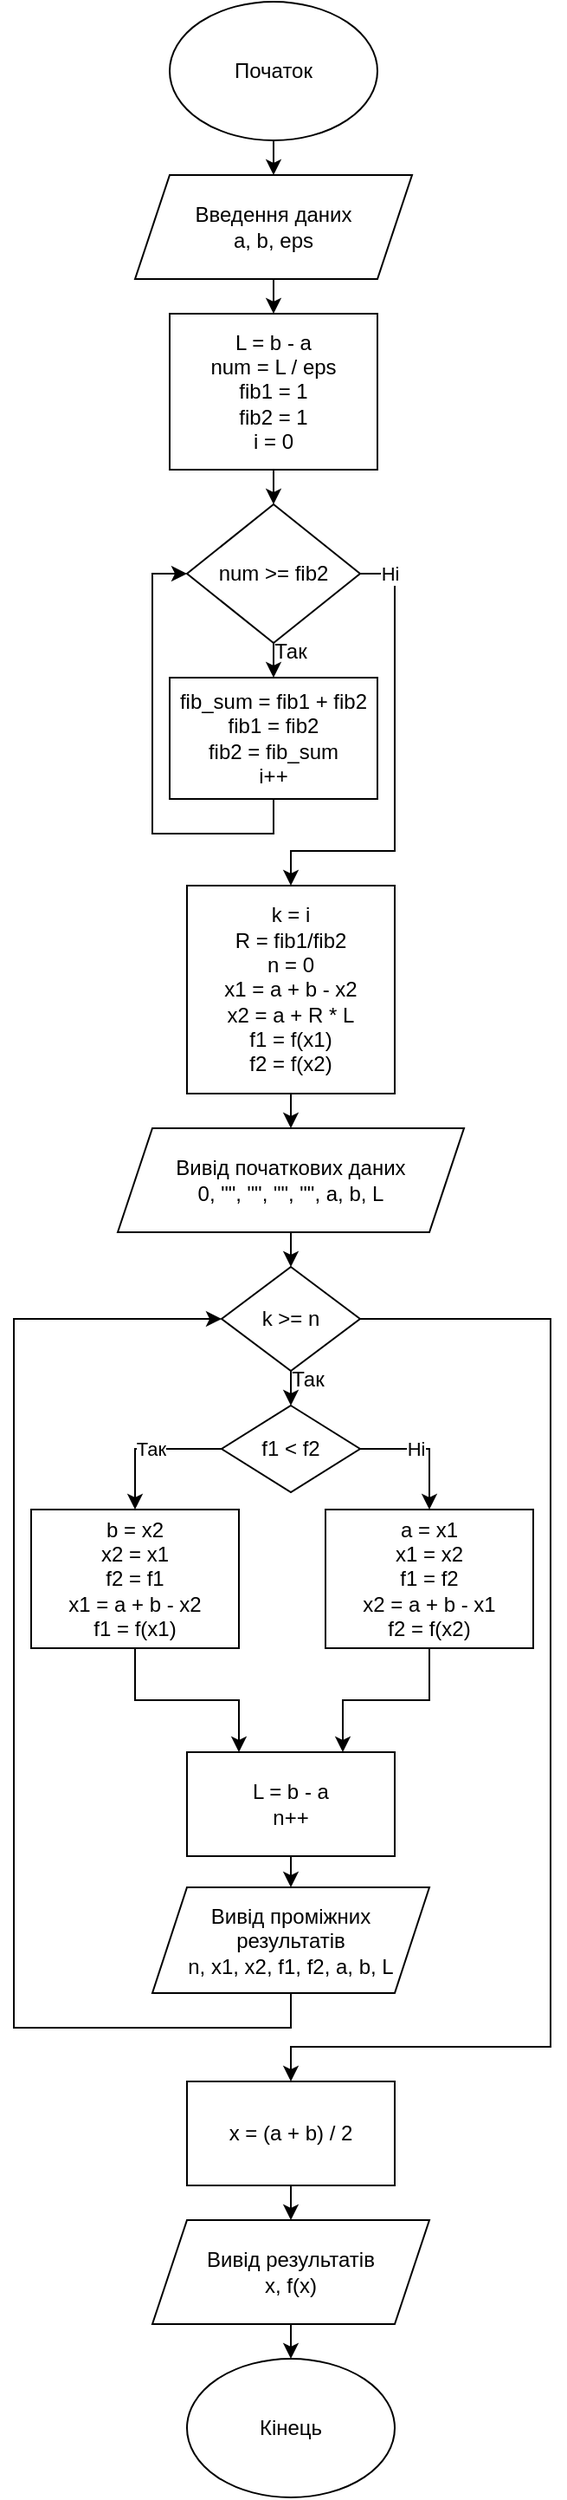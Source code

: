 <mxfile version="20.4.1" type="device"><diagram id="C5RBs43oDa-KdzZeNtuy" name="Page-1"><mxGraphModel dx="561" dy="487" grid="1" gridSize="10" guides="1" tooltips="1" connect="1" arrows="1" fold="1" page="1" pageScale="1" pageWidth="827" pageHeight="1169" math="0" shadow="0"><root><mxCell id="WIyWlLk6GJQsqaUBKTNV-0"/><mxCell id="WIyWlLk6GJQsqaUBKTNV-1" parent="WIyWlLk6GJQsqaUBKTNV-0"/><mxCell id="04S2SphbcFlPPTCbcC2E-5" style="edgeStyle=orthogonalEdgeStyle;rounded=0;orthogonalLoop=1;jettySize=auto;html=1;exitX=0.5;exitY=1;exitDx=0;exitDy=0;entryX=0.5;entryY=0;entryDx=0;entryDy=0;" edge="1" parent="WIyWlLk6GJQsqaUBKTNV-1" source="04S2SphbcFlPPTCbcC2E-0" target="04S2SphbcFlPPTCbcC2E-4"><mxGeometry relative="1" as="geometry"/></mxCell><mxCell id="04S2SphbcFlPPTCbcC2E-0" value="Початок" style="ellipse;whiteSpace=wrap;html=1;" vertex="1" parent="WIyWlLk6GJQsqaUBKTNV-1"><mxGeometry x="330" y="20" width="120" height="80" as="geometry"/></mxCell><mxCell id="04S2SphbcFlPPTCbcC2E-1" value="Кінець" style="ellipse;whiteSpace=wrap;html=1;" vertex="1" parent="WIyWlLk6GJQsqaUBKTNV-1"><mxGeometry x="340" y="1380" width="120" height="80" as="geometry"/></mxCell><mxCell id="04S2SphbcFlPPTCbcC2E-8" style="edgeStyle=orthogonalEdgeStyle;rounded=0;orthogonalLoop=1;jettySize=auto;html=1;exitX=0.5;exitY=1;exitDx=0;exitDy=0;entryX=0.5;entryY=0;entryDx=0;entryDy=0;" edge="1" parent="WIyWlLk6GJQsqaUBKTNV-1" source="04S2SphbcFlPPTCbcC2E-2" target="04S2SphbcFlPPTCbcC2E-7"><mxGeometry relative="1" as="geometry"/></mxCell><mxCell id="04S2SphbcFlPPTCbcC2E-2" value="L = b - a&lt;br&gt;num = L / eps&lt;br&gt;fib1 = 1&lt;br&gt;fib2 = 1&lt;br&gt;i = 0" style="rounded=0;whiteSpace=wrap;html=1;" vertex="1" parent="WIyWlLk6GJQsqaUBKTNV-1"><mxGeometry x="330" y="200" width="120" height="90" as="geometry"/></mxCell><mxCell id="04S2SphbcFlPPTCbcC2E-6" style="edgeStyle=orthogonalEdgeStyle;rounded=0;orthogonalLoop=1;jettySize=auto;html=1;exitX=0.5;exitY=1;exitDx=0;exitDy=0;entryX=0.5;entryY=0;entryDx=0;entryDy=0;" edge="1" parent="WIyWlLk6GJQsqaUBKTNV-1" source="04S2SphbcFlPPTCbcC2E-4" target="04S2SphbcFlPPTCbcC2E-2"><mxGeometry relative="1" as="geometry"/></mxCell><mxCell id="04S2SphbcFlPPTCbcC2E-4" value="Введення даних&lt;br&gt;a, b, eps" style="shape=parallelogram;perimeter=parallelogramPerimeter;whiteSpace=wrap;html=1;fixedSize=1;" vertex="1" parent="WIyWlLk6GJQsqaUBKTNV-1"><mxGeometry x="310" y="120" width="160" height="60" as="geometry"/></mxCell><mxCell id="04S2SphbcFlPPTCbcC2E-10" style="edgeStyle=orthogonalEdgeStyle;rounded=0;orthogonalLoop=1;jettySize=auto;html=1;exitX=0.5;exitY=1;exitDx=0;exitDy=0;entryX=0.5;entryY=0;entryDx=0;entryDy=0;" edge="1" parent="WIyWlLk6GJQsqaUBKTNV-1" source="04S2SphbcFlPPTCbcC2E-7" target="04S2SphbcFlPPTCbcC2E-9"><mxGeometry relative="1" as="geometry"/></mxCell><mxCell id="04S2SphbcFlPPTCbcC2E-16" style="edgeStyle=orthogonalEdgeStyle;rounded=0;orthogonalLoop=1;jettySize=auto;html=1;exitX=1;exitY=0.5;exitDx=0;exitDy=0;entryX=0.5;entryY=0;entryDx=0;entryDy=0;" edge="1" parent="WIyWlLk6GJQsqaUBKTNV-1" source="04S2SphbcFlPPTCbcC2E-7" target="04S2SphbcFlPPTCbcC2E-13"><mxGeometry relative="1" as="geometry"><Array as="points"><mxPoint x="460" y="350"/><mxPoint x="460" y="510"/><mxPoint x="400" y="510"/></Array></mxGeometry></mxCell><mxCell id="04S2SphbcFlPPTCbcC2E-24" value="Ні" style="edgeLabel;html=1;align=center;verticalAlign=middle;resizable=0;points=[];" vertex="1" connectable="0" parent="04S2SphbcFlPPTCbcC2E-16"><mxGeometry x="-0.87" relative="1" as="geometry"><mxPoint as="offset"/></mxGeometry></mxCell><mxCell id="04S2SphbcFlPPTCbcC2E-7" value="num &amp;gt;= fib2" style="rhombus;whiteSpace=wrap;html=1;" vertex="1" parent="WIyWlLk6GJQsqaUBKTNV-1"><mxGeometry x="340" y="310" width="100" height="80" as="geometry"/></mxCell><mxCell id="04S2SphbcFlPPTCbcC2E-12" style="edgeStyle=orthogonalEdgeStyle;rounded=0;orthogonalLoop=1;jettySize=auto;html=1;exitX=0.5;exitY=1;exitDx=0;exitDy=0;entryX=0;entryY=0.5;entryDx=0;entryDy=0;" edge="1" parent="WIyWlLk6GJQsqaUBKTNV-1" source="04S2SphbcFlPPTCbcC2E-9" target="04S2SphbcFlPPTCbcC2E-7"><mxGeometry relative="1" as="geometry"><Array as="points"><mxPoint x="390" y="500"/><mxPoint x="320" y="500"/><mxPoint x="320" y="350"/></Array></mxGeometry></mxCell><mxCell id="04S2SphbcFlPPTCbcC2E-18" style="edgeStyle=orthogonalEdgeStyle;rounded=0;orthogonalLoop=1;jettySize=auto;html=1;exitX=0.5;exitY=1;exitDx=0;exitDy=0;entryX=0.5;entryY=0;entryDx=0;entryDy=0;" edge="1" parent="WIyWlLk6GJQsqaUBKTNV-1" source="04S2SphbcFlPPTCbcC2E-13" target="04S2SphbcFlPPTCbcC2E-17"><mxGeometry relative="1" as="geometry"/></mxCell><mxCell id="04S2SphbcFlPPTCbcC2E-13" value="k = i&lt;br&gt;R = fib1/fib2&lt;br&gt;n = 0&lt;br&gt;x1 = a + b - x2&lt;br&gt;x2 = a + R * L&lt;br&gt;f1 = f(x1)&lt;br&gt;f2 = f(x2)" style="rounded=0;whiteSpace=wrap;html=1;" vertex="1" parent="WIyWlLk6GJQsqaUBKTNV-1"><mxGeometry x="340" y="530" width="120" height="120" as="geometry"/></mxCell><mxCell id="04S2SphbcFlPPTCbcC2E-9" value="fib_sum = fib1 + fib2&lt;br&gt;fib1 = fib2&lt;br&gt;fib2 = fib_sum&lt;br&gt;i++" style="rounded=0;whiteSpace=wrap;html=1;" vertex="1" parent="WIyWlLk6GJQsqaUBKTNV-1"><mxGeometry x="330" y="410" width="120" height="70" as="geometry"/></mxCell><mxCell id="04S2SphbcFlPPTCbcC2E-20" style="edgeStyle=orthogonalEdgeStyle;rounded=0;orthogonalLoop=1;jettySize=auto;html=1;exitX=0.5;exitY=1;exitDx=0;exitDy=0;entryX=0.5;entryY=0;entryDx=0;entryDy=0;" edge="1" parent="WIyWlLk6GJQsqaUBKTNV-1" source="04S2SphbcFlPPTCbcC2E-17" target="04S2SphbcFlPPTCbcC2E-19"><mxGeometry relative="1" as="geometry"/></mxCell><mxCell id="04S2SphbcFlPPTCbcC2E-17" value="Вивід початкових даних&lt;br&gt;0, &quot;&quot;, &quot;&quot;, &quot;&quot;, &quot;&quot;, a, b, L" style="shape=parallelogram;perimeter=parallelogramPerimeter;whiteSpace=wrap;html=1;fixedSize=1;" vertex="1" parent="WIyWlLk6GJQsqaUBKTNV-1"><mxGeometry x="300" y="670" width="200" height="60" as="geometry"/></mxCell><mxCell id="04S2SphbcFlPPTCbcC2E-22" style="edgeStyle=orthogonalEdgeStyle;rounded=0;orthogonalLoop=1;jettySize=auto;html=1;exitX=0.5;exitY=1;exitDx=0;exitDy=0;entryX=0.5;entryY=0;entryDx=0;entryDy=0;" edge="1" parent="WIyWlLk6GJQsqaUBKTNV-1" source="04S2SphbcFlPPTCbcC2E-19" target="04S2SphbcFlPPTCbcC2E-21"><mxGeometry relative="1" as="geometry"/></mxCell><mxCell id="04S2SphbcFlPPTCbcC2E-40" style="edgeStyle=orthogonalEdgeStyle;rounded=0;orthogonalLoop=1;jettySize=auto;html=1;exitX=1;exitY=0.5;exitDx=0;exitDy=0;entryX=0.5;entryY=0;entryDx=0;entryDy=0;" edge="1" parent="WIyWlLk6GJQsqaUBKTNV-1" source="04S2SphbcFlPPTCbcC2E-19" target="04S2SphbcFlPPTCbcC2E-38"><mxGeometry relative="1" as="geometry"><Array as="points"><mxPoint x="550" y="780"/><mxPoint x="550" y="1200"/><mxPoint x="400" y="1200"/></Array></mxGeometry></mxCell><mxCell id="04S2SphbcFlPPTCbcC2E-19" value="k &amp;gt;= n" style="rhombus;whiteSpace=wrap;html=1;" vertex="1" parent="WIyWlLk6GJQsqaUBKTNV-1"><mxGeometry x="360" y="750" width="80" height="60" as="geometry"/></mxCell><mxCell id="04S2SphbcFlPPTCbcC2E-27" style="edgeStyle=orthogonalEdgeStyle;rounded=0;orthogonalLoop=1;jettySize=auto;html=1;exitX=0;exitY=0.5;exitDx=0;exitDy=0;entryX=0.5;entryY=0;entryDx=0;entryDy=0;" edge="1" parent="WIyWlLk6GJQsqaUBKTNV-1" source="04S2SphbcFlPPTCbcC2E-21" target="04S2SphbcFlPPTCbcC2E-26"><mxGeometry relative="1" as="geometry"/></mxCell><mxCell id="04S2SphbcFlPPTCbcC2E-28" value="Так" style="edgeLabel;html=1;align=center;verticalAlign=middle;resizable=0;points=[];" vertex="1" connectable="0" parent="04S2SphbcFlPPTCbcC2E-27"><mxGeometry x="-0.035" relative="1" as="geometry"><mxPoint as="offset"/></mxGeometry></mxCell><mxCell id="04S2SphbcFlPPTCbcC2E-30" style="edgeStyle=orthogonalEdgeStyle;rounded=0;orthogonalLoop=1;jettySize=auto;html=1;exitX=1;exitY=0.5;exitDx=0;exitDy=0;entryX=0.5;entryY=0;entryDx=0;entryDy=0;" edge="1" parent="WIyWlLk6GJQsqaUBKTNV-1" source="04S2SphbcFlPPTCbcC2E-21" target="04S2SphbcFlPPTCbcC2E-29"><mxGeometry relative="1" as="geometry"/></mxCell><mxCell id="04S2SphbcFlPPTCbcC2E-31" value="Ні" style="edgeLabel;html=1;align=center;verticalAlign=middle;resizable=0;points=[];" vertex="1" connectable="0" parent="04S2SphbcFlPPTCbcC2E-30"><mxGeometry x="-0.163" relative="1" as="geometry"><mxPoint as="offset"/></mxGeometry></mxCell><mxCell id="04S2SphbcFlPPTCbcC2E-21" value="f1 &amp;lt; f2" style="rhombus;whiteSpace=wrap;html=1;" vertex="1" parent="WIyWlLk6GJQsqaUBKTNV-1"><mxGeometry x="360" y="830" width="80" height="50" as="geometry"/></mxCell><mxCell id="04S2SphbcFlPPTCbcC2E-23" value="Так" style="text;html=1;strokeColor=none;fillColor=none;align=center;verticalAlign=middle;whiteSpace=wrap;rounded=0;" vertex="1" parent="WIyWlLk6GJQsqaUBKTNV-1"><mxGeometry x="370" y="380" width="60" height="30" as="geometry"/></mxCell><mxCell id="04S2SphbcFlPPTCbcC2E-25" value="Так" style="text;html=1;strokeColor=none;fillColor=none;align=center;verticalAlign=middle;whiteSpace=wrap;rounded=0;" vertex="1" parent="WIyWlLk6GJQsqaUBKTNV-1"><mxGeometry x="380" y="800" width="60" height="30" as="geometry"/></mxCell><mxCell id="04S2SphbcFlPPTCbcC2E-33" style="edgeStyle=orthogonalEdgeStyle;rounded=0;orthogonalLoop=1;jettySize=auto;html=1;exitX=0.5;exitY=1;exitDx=0;exitDy=0;entryX=0.25;entryY=0;entryDx=0;entryDy=0;" edge="1" parent="WIyWlLk6GJQsqaUBKTNV-1" source="04S2SphbcFlPPTCbcC2E-26" target="04S2SphbcFlPPTCbcC2E-32"><mxGeometry relative="1" as="geometry"/></mxCell><mxCell id="04S2SphbcFlPPTCbcC2E-26" value="b = x2&lt;br&gt;x2 = x1&lt;br&gt;f2 = f1&lt;br&gt;x1 = a + b - x2&lt;br&gt;f1 = f(x1)" style="rounded=0;whiteSpace=wrap;html=1;" vertex="1" parent="WIyWlLk6GJQsqaUBKTNV-1"><mxGeometry x="250" y="890" width="120" height="80" as="geometry"/></mxCell><mxCell id="04S2SphbcFlPPTCbcC2E-35" style="edgeStyle=orthogonalEdgeStyle;rounded=0;orthogonalLoop=1;jettySize=auto;html=1;exitX=0.5;exitY=1;exitDx=0;exitDy=0;entryX=0.75;entryY=0;entryDx=0;entryDy=0;" edge="1" parent="WIyWlLk6GJQsqaUBKTNV-1" source="04S2SphbcFlPPTCbcC2E-29" target="04S2SphbcFlPPTCbcC2E-32"><mxGeometry relative="1" as="geometry"/></mxCell><mxCell id="04S2SphbcFlPPTCbcC2E-29" value="a = x1&lt;br&gt;x1 = x2&lt;br&gt;f1 = f2&lt;br&gt;x2 = a + b - x1&lt;br&gt;f2 = f(x2)" style="rounded=0;whiteSpace=wrap;html=1;" vertex="1" parent="WIyWlLk6GJQsqaUBKTNV-1"><mxGeometry x="420" y="890" width="120" height="80" as="geometry"/></mxCell><mxCell id="04S2SphbcFlPPTCbcC2E-37" style="edgeStyle=orthogonalEdgeStyle;rounded=0;orthogonalLoop=1;jettySize=auto;html=1;exitX=0.5;exitY=1;exitDx=0;exitDy=0;entryX=0.5;entryY=0;entryDx=0;entryDy=0;" edge="1" parent="WIyWlLk6GJQsqaUBKTNV-1" source="04S2SphbcFlPPTCbcC2E-32" target="04S2SphbcFlPPTCbcC2E-36"><mxGeometry relative="1" as="geometry"/></mxCell><mxCell id="04S2SphbcFlPPTCbcC2E-32" value="L = b - a&lt;br&gt;n++" style="rounded=0;whiteSpace=wrap;html=1;" vertex="1" parent="WIyWlLk6GJQsqaUBKTNV-1"><mxGeometry x="340" y="1030" width="120" height="60" as="geometry"/></mxCell><mxCell id="04S2SphbcFlPPTCbcC2E-39" style="edgeStyle=orthogonalEdgeStyle;rounded=0;orthogonalLoop=1;jettySize=auto;html=1;exitX=0.5;exitY=1;exitDx=0;exitDy=0;entryX=0;entryY=0.5;entryDx=0;entryDy=0;" edge="1" parent="WIyWlLk6GJQsqaUBKTNV-1" source="04S2SphbcFlPPTCbcC2E-36" target="04S2SphbcFlPPTCbcC2E-19"><mxGeometry relative="1" as="geometry"><Array as="points"><mxPoint x="400" y="1189"/><mxPoint x="240" y="1189"/><mxPoint x="240" y="780"/></Array></mxGeometry></mxCell><mxCell id="04S2SphbcFlPPTCbcC2E-36" value="Вивід проміжних результатів&lt;br&gt;n, x1, x2, f1, f2, a, b, L" style="shape=parallelogram;perimeter=parallelogramPerimeter;whiteSpace=wrap;html=1;fixedSize=1;" vertex="1" parent="WIyWlLk6GJQsqaUBKTNV-1"><mxGeometry x="320" y="1108" width="160" height="61" as="geometry"/></mxCell><mxCell id="04S2SphbcFlPPTCbcC2E-42" style="edgeStyle=orthogonalEdgeStyle;rounded=0;orthogonalLoop=1;jettySize=auto;html=1;exitX=0.5;exitY=1;exitDx=0;exitDy=0;entryX=0.5;entryY=0;entryDx=0;entryDy=0;" edge="1" parent="WIyWlLk6GJQsqaUBKTNV-1" source="04S2SphbcFlPPTCbcC2E-38" target="04S2SphbcFlPPTCbcC2E-41"><mxGeometry relative="1" as="geometry"/></mxCell><mxCell id="04S2SphbcFlPPTCbcC2E-38" value="x = (a + b) / 2" style="rounded=0;whiteSpace=wrap;html=1;" vertex="1" parent="WIyWlLk6GJQsqaUBKTNV-1"><mxGeometry x="340" y="1220" width="120" height="60" as="geometry"/></mxCell><mxCell id="04S2SphbcFlPPTCbcC2E-43" style="edgeStyle=orthogonalEdgeStyle;rounded=0;orthogonalLoop=1;jettySize=auto;html=1;exitX=0.5;exitY=1;exitDx=0;exitDy=0;entryX=0.5;entryY=0;entryDx=0;entryDy=0;" edge="1" parent="WIyWlLk6GJQsqaUBKTNV-1" source="04S2SphbcFlPPTCbcC2E-41" target="04S2SphbcFlPPTCbcC2E-1"><mxGeometry relative="1" as="geometry"/></mxCell><mxCell id="04S2SphbcFlPPTCbcC2E-41" value="Вивід результатів&lt;br&gt;x, f(x)" style="shape=parallelogram;perimeter=parallelogramPerimeter;whiteSpace=wrap;html=1;fixedSize=1;" vertex="1" parent="WIyWlLk6GJQsqaUBKTNV-1"><mxGeometry x="320" y="1300" width="160" height="60" as="geometry"/></mxCell></root></mxGraphModel></diagram></mxfile>